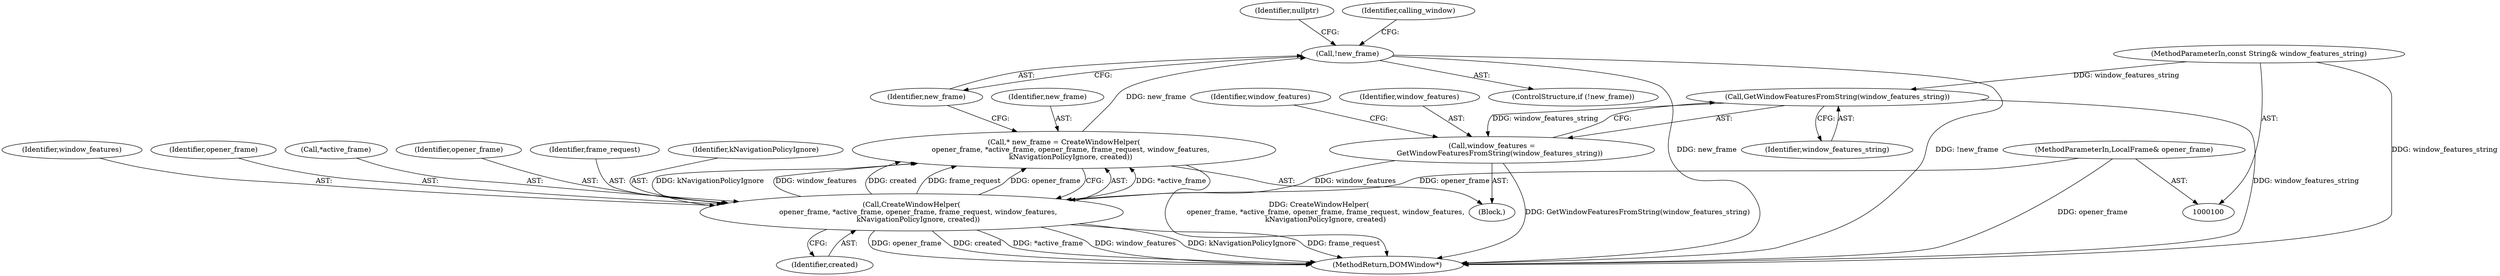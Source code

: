 digraph "0_Chrome_7d803fd8bbb8a2f3b626851a5ce58244efa0798a@pointer" {
"1000216" [label="(Call,!new_frame)"];
"1000204" [label="(Call,* new_frame = CreateWindowHelper(\n      opener_frame, *active_frame, opener_frame, frame_request, window_features,\n      kNavigationPolicyIgnore, created))"];
"1000206" [label="(Call,CreateWindowHelper(\n      opener_frame, *active_frame, opener_frame, frame_request, window_features,\n      kNavigationPolicyIgnore, created))"];
"1000106" [label="(MethodParameterIn,LocalFrame& opener_frame)"];
"1000176" [label="(Call,window_features =\n       GetWindowFeaturesFromString(window_features_string))"];
"1000178" [label="(Call,GetWindowFeaturesFromString(window_features_string))"];
"1000103" [label="(MethodParameterIn,const String& window_features_string)"];
"1000184" [label="(Identifier,window_features)"];
"1000179" [label="(Identifier,window_features_string)"];
"1000217" [label="(Identifier,new_frame)"];
"1000213" [label="(Identifier,kNavigationPolicyIgnore)"];
"1000214" [label="(Identifier,created)"];
"1000260" [label="(MethodReturn,DOMWindow*)"];
"1000219" [label="(Identifier,nullptr)"];
"1000216" [label="(Call,!new_frame)"];
"1000206" [label="(Call,CreateWindowHelper(\n      opener_frame, *active_frame, opener_frame, frame_request, window_features,\n      kNavigationPolicyIgnore, created))"];
"1000204" [label="(Call,* new_frame = CreateWindowHelper(\n      opener_frame, *active_frame, opener_frame, frame_request, window_features,\n      kNavigationPolicyIgnore, created))"];
"1000178" [label="(Call,GetWindowFeaturesFromString(window_features_string))"];
"1000215" [label="(ControlStructure,if (!new_frame))"];
"1000177" [label="(Identifier,window_features)"];
"1000212" [label="(Identifier,window_features)"];
"1000103" [label="(MethodParameterIn,const String& window_features_string)"];
"1000207" [label="(Identifier,opener_frame)"];
"1000208" [label="(Call,*active_frame)"];
"1000176" [label="(Call,window_features =\n       GetWindowFeaturesFromString(window_features_string))"];
"1000205" [label="(Identifier,new_frame)"];
"1000108" [label="(Block,)"];
"1000222" [label="(Identifier,calling_window)"];
"1000210" [label="(Identifier,opener_frame)"];
"1000211" [label="(Identifier,frame_request)"];
"1000106" [label="(MethodParameterIn,LocalFrame& opener_frame)"];
"1000216" -> "1000215"  [label="AST: "];
"1000216" -> "1000217"  [label="CFG: "];
"1000217" -> "1000216"  [label="AST: "];
"1000219" -> "1000216"  [label="CFG: "];
"1000222" -> "1000216"  [label="CFG: "];
"1000216" -> "1000260"  [label="DDG: !new_frame"];
"1000216" -> "1000260"  [label="DDG: new_frame"];
"1000204" -> "1000216"  [label="DDG: new_frame"];
"1000204" -> "1000108"  [label="AST: "];
"1000204" -> "1000206"  [label="CFG: "];
"1000205" -> "1000204"  [label="AST: "];
"1000206" -> "1000204"  [label="AST: "];
"1000217" -> "1000204"  [label="CFG: "];
"1000204" -> "1000260"  [label="DDG: CreateWindowHelper(\n      opener_frame, *active_frame, opener_frame, frame_request, window_features,\n      kNavigationPolicyIgnore, created)"];
"1000206" -> "1000204"  [label="DDG: *active_frame"];
"1000206" -> "1000204"  [label="DDG: kNavigationPolicyIgnore"];
"1000206" -> "1000204"  [label="DDG: window_features"];
"1000206" -> "1000204"  [label="DDG: created"];
"1000206" -> "1000204"  [label="DDG: frame_request"];
"1000206" -> "1000204"  [label="DDG: opener_frame"];
"1000206" -> "1000214"  [label="CFG: "];
"1000207" -> "1000206"  [label="AST: "];
"1000208" -> "1000206"  [label="AST: "];
"1000210" -> "1000206"  [label="AST: "];
"1000211" -> "1000206"  [label="AST: "];
"1000212" -> "1000206"  [label="AST: "];
"1000213" -> "1000206"  [label="AST: "];
"1000214" -> "1000206"  [label="AST: "];
"1000206" -> "1000260"  [label="DDG: opener_frame"];
"1000206" -> "1000260"  [label="DDG: created"];
"1000206" -> "1000260"  [label="DDG: *active_frame"];
"1000206" -> "1000260"  [label="DDG: window_features"];
"1000206" -> "1000260"  [label="DDG: kNavigationPolicyIgnore"];
"1000206" -> "1000260"  [label="DDG: frame_request"];
"1000106" -> "1000206"  [label="DDG: opener_frame"];
"1000176" -> "1000206"  [label="DDG: window_features"];
"1000106" -> "1000100"  [label="AST: "];
"1000106" -> "1000260"  [label="DDG: opener_frame"];
"1000176" -> "1000108"  [label="AST: "];
"1000176" -> "1000178"  [label="CFG: "];
"1000177" -> "1000176"  [label="AST: "];
"1000178" -> "1000176"  [label="AST: "];
"1000184" -> "1000176"  [label="CFG: "];
"1000176" -> "1000260"  [label="DDG: GetWindowFeaturesFromString(window_features_string)"];
"1000178" -> "1000176"  [label="DDG: window_features_string"];
"1000178" -> "1000179"  [label="CFG: "];
"1000179" -> "1000178"  [label="AST: "];
"1000178" -> "1000260"  [label="DDG: window_features_string"];
"1000103" -> "1000178"  [label="DDG: window_features_string"];
"1000103" -> "1000100"  [label="AST: "];
"1000103" -> "1000260"  [label="DDG: window_features_string"];
}
